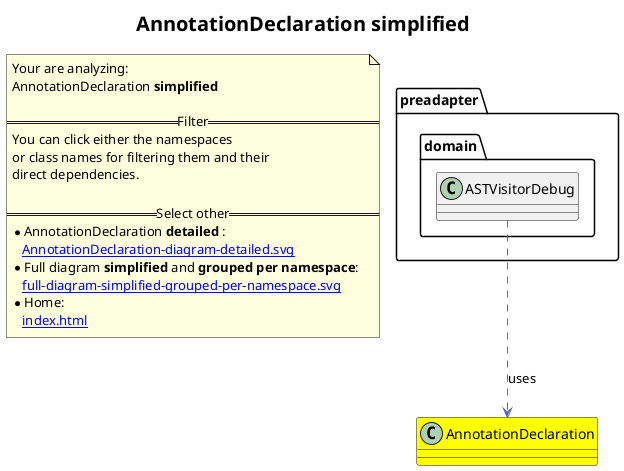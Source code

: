 @startuml
title <size:20>AnnotationDeclaration **simplified** </size>
note "Your are analyzing:\nAnnotationDeclaration **simplified** \n\n==Filter==\nYou can click either the namespaces \nor class names for filtering them and their\ndirect dependencies.\n\n==Select other==\n* AnnotationDeclaration **detailed** :\n   [[AnnotationDeclaration-diagram-detailed.svg]]\n* Full diagram **simplified** and **grouped per namespace**:\n   [[full-diagram-simplified-grouped-per-namespace.svg]]\n* Home:\n   [[index.html]]" as FloatingNote
class AnnotationDeclaration [[AnnotationDeclaration-diagram-simplified.svg]] #yellow {
}
  class preadapter.domain.ASTVisitorDebug [[preadapter.domain.ASTVisitorDebug-diagram-simplified.svg]]  {
  }
 ' *************************************** 
 ' *************************************** 
 ' *************************************** 
' Class relations extracted from namespace:
' 
' Class relations extracted from namespace:
' preadapter.domain
preadapter.domain.ASTVisitorDebug .[#6060BB].> AnnotationDeclaration  : uses 
@enduml